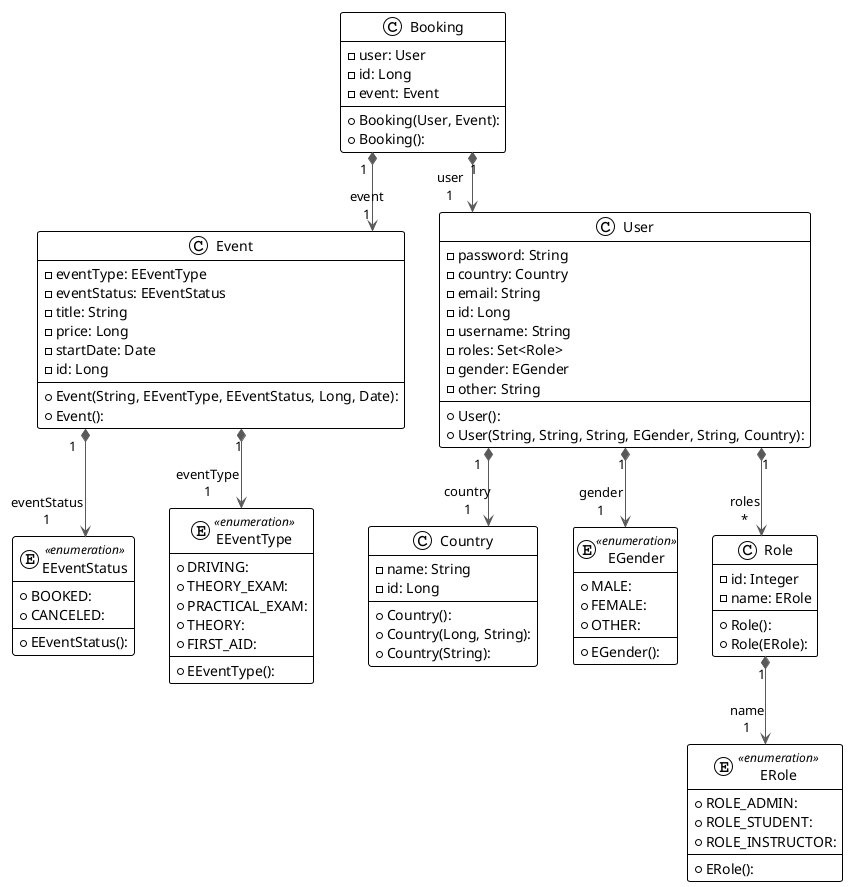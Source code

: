 @startuml

!theme plain
top to bottom direction
skinparam linetype ortho

class Booking {
  + Booking(User, Event): 
  + Booking(): 
  - user: User
  - id: Long
  - event: Event
}
class Country {
  + Country(): 
  + Country(Long, String): 
  + Country(String): 
  - name: String
  - id: Long
}
enum EEventStatus << enumeration >> {
  + EEventStatus(): 
  + BOOKED:
  + CANCELED: 
}
enum EEventType << enumeration >> {
  + EEventType(): 
  + DRIVING: 
  + THEORY_EXAM: 
  + PRACTICAL_EXAM: 
  + THEORY: 
  + FIRST_AID: 
}
enum EGender << enumeration >> {
  + EGender(): 
  + MALE: 
  + FEMALE: 
  + OTHER: 
}
enum ERole << enumeration >> {
  + ERole(): 
  + ROLE_ADMIN: 
  + ROLE_STUDENT: 
  + ROLE_INSTRUCTOR: 
}
class Event {
  + Event(String, EEventType, EEventStatus, Long, Date): 
  + Event(): 
  - eventType: EEventType
  - eventStatus: EEventStatus
  - title: String
  - price: Long
  - startDate: Date
  - id: Long
}
class Role {
  + Role(): 
  + Role(ERole): 
  - id: Integer
  - name: ERole
}
class User {
  + User(): 
  + User(String, String, String, EGender, String, Country): 
  - password: String
  - country: Country
  - email: String
  - id: Long
  - username: String
  - roles: Set<Role>
  - gender: EGender
  - other: String
}

Booking      "1" *-[#595959,plain]-> "event\n1" Event        
Booking      "1" *-[#595959,plain]-> "user\n1" User         
Event        "1" *-[#595959,plain]-> "eventStatus\n1" EEventStatus 
Event        "1" *-[#595959,plain]-> "eventType\n1" EEventType   
Role         "1" *-[#595959,plain]-> "name\n1" ERole        
User         "1" *-[#595959,plain]-> "country\n1" Country      
User         "1" *-[#595959,plain]-> "gender\n1" EGender      
User         "1" *-[#595959,plain]-> "roles\n*" Role         
@enduml
